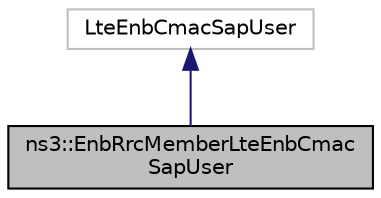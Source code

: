 digraph "ns3::EnbRrcMemberLteEnbCmacSapUser"
{
 // INTERACTIVE_SVG=YES
 // LATEX_PDF_SIZE
  edge [fontname="Helvetica",fontsize="10",labelfontname="Helvetica",labelfontsize="10"];
  node [fontname="Helvetica",fontsize="10",shape=record];
  Node1 [label="ns3::EnbRrcMemberLteEnbCmac\lSapUser",height=0.2,width=0.4,color="black", fillcolor="grey75", style="filled", fontcolor="black",tooltip="Class for forwarding CMAC SAP User functions."];
  Node2 -> Node1 [dir="back",color="midnightblue",fontsize="10",style="solid",fontname="Helvetica"];
  Node2 [label="LteEnbCmacSapUser",height=0.2,width=0.4,color="grey75", fillcolor="white", style="filled",tooltip=" "];
}
